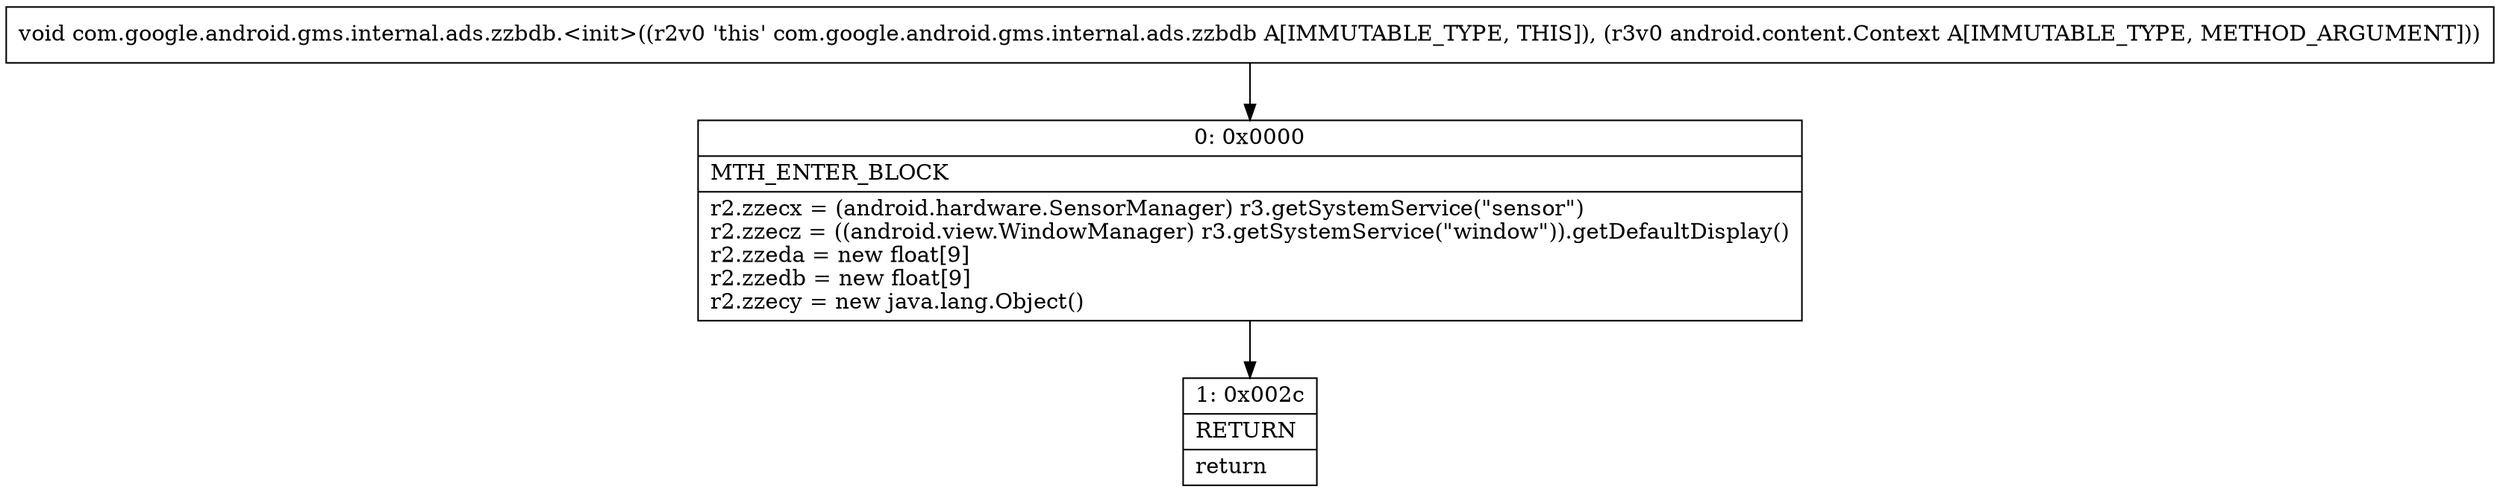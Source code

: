 digraph "CFG forcom.google.android.gms.internal.ads.zzbdb.\<init\>(Landroid\/content\/Context;)V" {
Node_0 [shape=record,label="{0\:\ 0x0000|MTH_ENTER_BLOCK\l|r2.zzecx = (android.hardware.SensorManager) r3.getSystemService(\"sensor\")\lr2.zzecz = ((android.view.WindowManager) r3.getSystemService(\"window\")).getDefaultDisplay()\lr2.zzeda = new float[9]\lr2.zzedb = new float[9]\lr2.zzecy = new java.lang.Object()\l}"];
Node_1 [shape=record,label="{1\:\ 0x002c|RETURN\l|return\l}"];
MethodNode[shape=record,label="{void com.google.android.gms.internal.ads.zzbdb.\<init\>((r2v0 'this' com.google.android.gms.internal.ads.zzbdb A[IMMUTABLE_TYPE, THIS]), (r3v0 android.content.Context A[IMMUTABLE_TYPE, METHOD_ARGUMENT])) }"];
MethodNode -> Node_0;
Node_0 -> Node_1;
}

